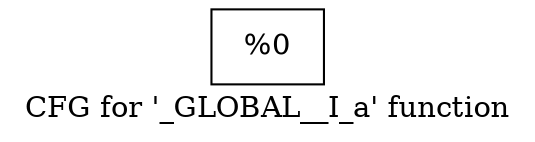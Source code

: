 digraph "CFG for '_GLOBAL__I_a' function" {
	label="CFG for '_GLOBAL__I_a' function";

	Node0x82f4ff8 [shape=record,label="{%0}"];
}
